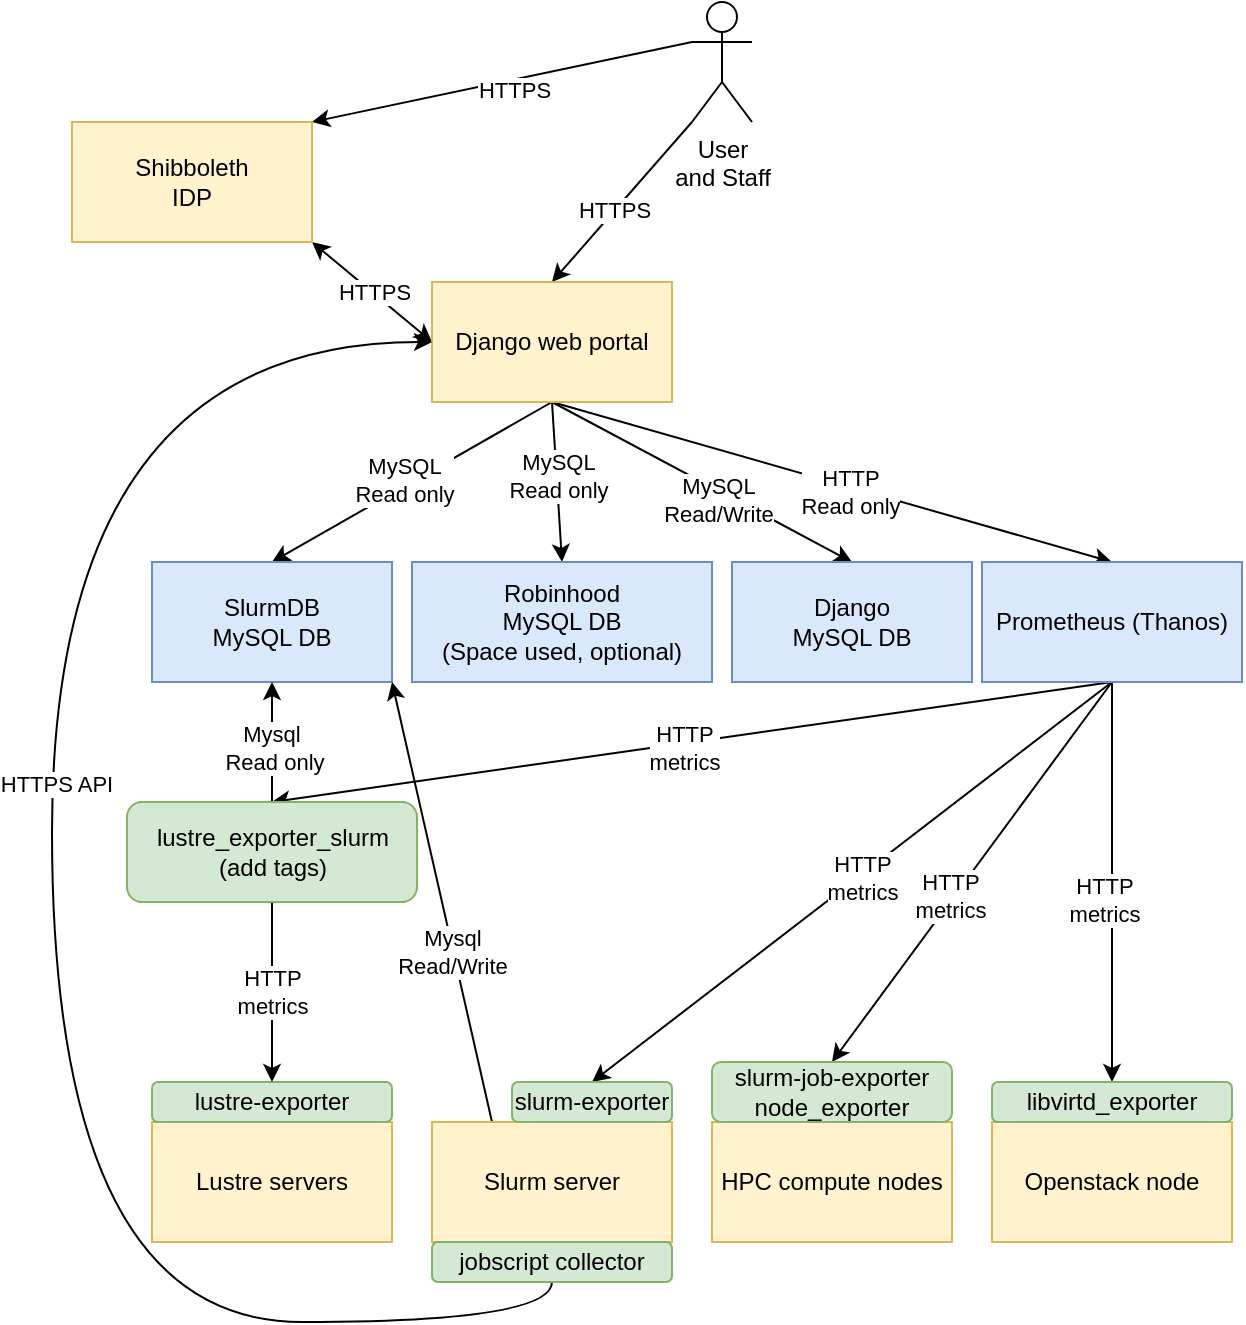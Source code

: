 <mxfile version="20.0.1" type="device"><diagram id="-NId3ZlMVCXg05aE63jT" name="Page-1"><mxGraphModel dx="1018" dy="690" grid="1" gridSize="10" guides="1" tooltips="1" connect="1" arrows="1" fold="1" page="1" pageScale="1" pageWidth="850" pageHeight="1100" math="0" shadow="0"><root><mxCell id="0"/><mxCell id="1" parent="0"/><mxCell id="UdgohoB4-5WOPksU1kA--21" style="edgeStyle=none;rounded=0;orthogonalLoop=1;jettySize=auto;html=1;exitX=0;exitY=0.333;exitDx=0;exitDy=0;exitPerimeter=0;entryX=1;entryY=0;entryDx=0;entryDy=0;" parent="1" source="UdgohoB4-5WOPksU1kA--1" target="UdgohoB4-5WOPksU1kA--19" edge="1"><mxGeometry relative="1" as="geometry"/></mxCell><mxCell id="UdgohoB4-5WOPksU1kA--24" value="HTTPS" style="edgeLabel;html=1;align=center;verticalAlign=middle;resizable=0;points=[];" parent="UdgohoB4-5WOPksU1kA--21" vertex="1" connectable="0"><mxGeometry x="-0.049" y="5" relative="1" as="geometry"><mxPoint as="offset"/></mxGeometry></mxCell><mxCell id="UdgohoB4-5WOPksU1kA--22" style="edgeStyle=none;rounded=0;orthogonalLoop=1;jettySize=auto;html=1;exitX=0;exitY=1;exitDx=0;exitDy=0;exitPerimeter=0;entryX=0.5;entryY=0;entryDx=0;entryDy=0;" parent="1" source="UdgohoB4-5WOPksU1kA--1" target="UdgohoB4-5WOPksU1kA--2" edge="1"><mxGeometry relative="1" as="geometry"/></mxCell><mxCell id="UdgohoB4-5WOPksU1kA--23" value="HTTPS" style="edgeLabel;html=1;align=center;verticalAlign=middle;resizable=0;points=[];" parent="UdgohoB4-5WOPksU1kA--22" vertex="1" connectable="0"><mxGeometry x="0.102" y="-1" relative="1" as="geometry"><mxPoint as="offset"/></mxGeometry></mxCell><mxCell id="UdgohoB4-5WOPksU1kA--1" value="User&lt;br&gt;and Staff" style="shape=umlActor;verticalLabelPosition=bottom;verticalAlign=top;html=1;outlineConnect=0;" parent="1" vertex="1"><mxGeometry x="350" y="60" width="30" height="60" as="geometry"/></mxCell><mxCell id="UdgohoB4-5WOPksU1kA--16" style="edgeStyle=none;rounded=0;orthogonalLoop=1;jettySize=auto;html=1;exitX=0.5;exitY=1;exitDx=0;exitDy=0;entryX=0.5;entryY=0;entryDx=0;entryDy=0;" parent="1" source="UdgohoB4-5WOPksU1kA--2" target="UdgohoB4-5WOPksU1kA--3" edge="1"><mxGeometry relative="1" as="geometry"/></mxCell><mxCell id="UdgohoB4-5WOPksU1kA--27" value="HTTP&lt;br&gt;Read only" style="edgeLabel;html=1;align=center;verticalAlign=middle;resizable=0;points=[];" parent="UdgohoB4-5WOPksU1kA--16" vertex="1" connectable="0"><mxGeometry x="0.067" y="-2" relative="1" as="geometry"><mxPoint as="offset"/></mxGeometry></mxCell><mxCell id="UdgohoB4-5WOPksU1kA--17" style="edgeStyle=none;rounded=0;orthogonalLoop=1;jettySize=auto;html=1;exitX=0.5;exitY=1;exitDx=0;exitDy=0;entryX=0.5;entryY=0;entryDx=0;entryDy=0;" parent="1" source="UdgohoB4-5WOPksU1kA--2" target="UdgohoB4-5WOPksU1kA--5" edge="1"><mxGeometry relative="1" as="geometry"/></mxCell><mxCell id="UdgohoB4-5WOPksU1kA--26" value="MySQL&lt;br&gt;Read only" style="edgeLabel;html=1;align=center;verticalAlign=middle;resizable=0;points=[];" parent="UdgohoB4-5WOPksU1kA--17" vertex="1" connectable="0"><mxGeometry x="0.043" y="-3" relative="1" as="geometry"><mxPoint as="offset"/></mxGeometry></mxCell><mxCell id="UdgohoB4-5WOPksU1kA--18" style="edgeStyle=none;rounded=0;orthogonalLoop=1;jettySize=auto;html=1;exitX=0.5;exitY=1;exitDx=0;exitDy=0;entryX=0.5;entryY=0;entryDx=0;entryDy=0;" parent="1" source="UdgohoB4-5WOPksU1kA--2" target="UdgohoB4-5WOPksU1kA--6" edge="1"><mxGeometry relative="1" as="geometry"/></mxCell><mxCell id="UdgohoB4-5WOPksU1kA--28" value="MySQL&lt;br&gt;Read only" style="edgeLabel;html=1;align=center;verticalAlign=middle;resizable=0;points=[];" parent="UdgohoB4-5WOPksU1kA--18" vertex="1" connectable="0"><mxGeometry x="-0.074" relative="1" as="geometry"><mxPoint as="offset"/></mxGeometry></mxCell><mxCell id="UdgohoB4-5WOPksU1kA--20" style="edgeStyle=none;rounded=0;orthogonalLoop=1;jettySize=auto;html=1;exitX=0;exitY=0.5;exitDx=0;exitDy=0;entryX=1;entryY=1;entryDx=0;entryDy=0;startArrow=classic;startFill=1;" parent="1" source="UdgohoB4-5WOPksU1kA--2" target="UdgohoB4-5WOPksU1kA--19" edge="1"><mxGeometry relative="1" as="geometry"/></mxCell><mxCell id="UdgohoB4-5WOPksU1kA--25" value="HTTPS" style="edgeLabel;html=1;align=center;verticalAlign=middle;resizable=0;points=[];" parent="UdgohoB4-5WOPksU1kA--20" vertex="1" connectable="0"><mxGeometry x="0.004" y="-1" relative="1" as="geometry"><mxPoint as="offset"/></mxGeometry></mxCell><mxCell id="UdgohoB4-5WOPksU1kA--34" style="edgeStyle=none;rounded=0;orthogonalLoop=1;jettySize=auto;html=1;exitX=0.5;exitY=1;exitDx=0;exitDy=0;entryX=0.5;entryY=0;entryDx=0;entryDy=0;startArrow=none;startFill=0;" parent="1" source="UdgohoB4-5WOPksU1kA--2" target="UdgohoB4-5WOPksU1kA--33" edge="1"><mxGeometry relative="1" as="geometry"/></mxCell><mxCell id="UdgohoB4-5WOPksU1kA--35" value="MySQL&lt;br&gt;Read/Write" style="edgeLabel;html=1;align=center;verticalAlign=middle;resizable=0;points=[];" parent="UdgohoB4-5WOPksU1kA--34" vertex="1" connectable="0"><mxGeometry x="0.132" y="-4" relative="1" as="geometry"><mxPoint as="offset"/></mxGeometry></mxCell><mxCell id="UdgohoB4-5WOPksU1kA--2" value="Django web portal" style="rounded=0;whiteSpace=wrap;html=1;fillColor=#fff2cc;strokeColor=#d6b656;" parent="1" vertex="1"><mxGeometry x="220" y="200" width="120" height="60" as="geometry"/></mxCell><mxCell id="UdgohoB4-5WOPksU1kA--12" style="rounded=0;orthogonalLoop=1;jettySize=auto;html=1;exitX=0.5;exitY=1;exitDx=0;exitDy=0;entryX=0.5;entryY=0;entryDx=0;entryDy=0;" parent="1" source="UdgohoB4-5WOPksU1kA--3" target="UdgohoB4-5WOPksU1kA--11" edge="1"><mxGeometry relative="1" as="geometry"/></mxCell><mxCell id="UdgohoB4-5WOPksU1kA--31" value="HTTP&lt;br&gt;metrics" style="edgeLabel;html=1;align=center;verticalAlign=middle;resizable=0;points=[];" parent="UdgohoB4-5WOPksU1kA--12" vertex="1" connectable="0"><mxGeometry x="0.022" y="2" relative="1" as="geometry"><mxPoint as="offset"/></mxGeometry></mxCell><mxCell id="UdgohoB4-5WOPksU1kA--15" style="edgeStyle=none;rounded=0;orthogonalLoop=1;jettySize=auto;html=1;exitX=0.5;exitY=1;exitDx=0;exitDy=0;entryX=0.5;entryY=0;entryDx=0;entryDy=0;" parent="1" source="UdgohoB4-5WOPksU1kA--3" target="UdgohoB4-5WOPksU1kA--10" edge="1"><mxGeometry relative="1" as="geometry"/></mxCell><mxCell id="93JVZMG9jSuaepGHWJ27-15" value="HTTP&lt;br&gt;metrics" style="edgeLabel;html=1;align=center;verticalAlign=middle;resizable=0;points=[];" vertex="1" connectable="0" parent="UdgohoB4-5WOPksU1kA--15"><mxGeometry x="0.134" y="-2" relative="1" as="geometry"><mxPoint as="offset"/></mxGeometry></mxCell><mxCell id="93JVZMG9jSuaepGHWJ27-3" style="rounded=0;orthogonalLoop=1;jettySize=auto;html=1;exitX=0.5;exitY=1;exitDx=0;exitDy=0;entryX=0.5;entryY=0;entryDx=0;entryDy=0;" edge="1" parent="1" source="UdgohoB4-5WOPksU1kA--3" target="93JVZMG9jSuaepGHWJ27-2"><mxGeometry relative="1" as="geometry"/></mxCell><mxCell id="93JVZMG9jSuaepGHWJ27-4" value="HTTP&lt;br&gt;metrics" style="edgeLabel;html=1;align=center;verticalAlign=middle;resizable=0;points=[];" vertex="1" connectable="0" parent="93JVZMG9jSuaepGHWJ27-3"><mxGeometry x="0.09" y="-4" relative="1" as="geometry"><mxPoint as="offset"/></mxGeometry></mxCell><mxCell id="93JVZMG9jSuaepGHWJ27-10" style="rounded=0;orthogonalLoop=1;jettySize=auto;html=1;exitX=0.5;exitY=1;exitDx=0;exitDy=0;entryX=0.5;entryY=0;entryDx=0;entryDy=0;startArrow=none;startFill=0;endArrow=classic;endFill=1;" edge="1" parent="1" source="UdgohoB4-5WOPksU1kA--3" target="93JVZMG9jSuaepGHWJ27-8"><mxGeometry relative="1" as="geometry"/></mxCell><mxCell id="93JVZMG9jSuaepGHWJ27-14" value="HTTP&lt;br&gt;metrics" style="edgeLabel;html=1;align=center;verticalAlign=middle;resizable=0;points=[];" vertex="1" connectable="0" parent="93JVZMG9jSuaepGHWJ27-10"><mxGeometry x="-0.032" y="1" relative="1" as="geometry"><mxPoint as="offset"/></mxGeometry></mxCell><mxCell id="UdgohoB4-5WOPksU1kA--3" value="Prometheus (Thanos)" style="rounded=0;whiteSpace=wrap;html=1;fillColor=#dae8fc;strokeColor=#6c8ebf;" parent="1" vertex="1"><mxGeometry x="495" y="340" width="130" height="60" as="geometry"/></mxCell><mxCell id="UdgohoB4-5WOPksU1kA--5" value="SlurmDB&lt;br&gt;MySQL DB" style="rounded=0;whiteSpace=wrap;html=1;fillColor=#dae8fc;strokeColor=#6c8ebf;" parent="1" vertex="1"><mxGeometry x="80" y="340" width="120" height="60" as="geometry"/></mxCell><mxCell id="UdgohoB4-5WOPksU1kA--6" value="Robinhood&lt;br&gt;MySQL DB&lt;br&gt;(Space used, optional)" style="rounded=0;whiteSpace=wrap;html=1;fillColor=#dae8fc;strokeColor=#6c8ebf;" parent="1" vertex="1"><mxGeometry x="210" y="340" width="150" height="60" as="geometry"/></mxCell><mxCell id="UdgohoB4-5WOPksU1kA--7" value="Lustre servers" style="rounded=0;whiteSpace=wrap;html=1;fillColor=#fff2cc;strokeColor=#d6b656;" parent="1" vertex="1"><mxGeometry x="80" y="620" width="120" height="60" as="geometry"/></mxCell><mxCell id="UdgohoB4-5WOPksU1kA--8" value="lustre-exporter" style="rounded=1;whiteSpace=wrap;html=1;fillColor=#d5e8d4;strokeColor=#82b366;" parent="1" vertex="1"><mxGeometry x="80" y="600" width="120" height="20" as="geometry"/></mxCell><mxCell id="UdgohoB4-5WOPksU1kA--9" value="HPC compute nodes" style="rounded=0;whiteSpace=wrap;html=1;fillColor=#fff2cc;strokeColor=#d6b656;" parent="1" vertex="1"><mxGeometry x="360" y="620" width="120" height="60" as="geometry"/></mxCell><mxCell id="UdgohoB4-5WOPksU1kA--10" value="slurm-job-exporter&lt;br&gt;node_exporter" style="rounded=1;whiteSpace=wrap;html=1;fillColor=#d5e8d4;strokeColor=#82b366;" parent="1" vertex="1"><mxGeometry x="360" y="590" width="120" height="30" as="geometry"/></mxCell><mxCell id="UdgohoB4-5WOPksU1kA--13" style="rounded=0;orthogonalLoop=1;jettySize=auto;html=1;exitX=0.5;exitY=1;exitDx=0;exitDy=0;entryX=0.5;entryY=0;entryDx=0;entryDy=0;" parent="1" source="UdgohoB4-5WOPksU1kA--11" target="UdgohoB4-5WOPksU1kA--8" edge="1"><mxGeometry relative="1" as="geometry"/></mxCell><mxCell id="UdgohoB4-5WOPksU1kA--30" value="HTTP&lt;br&gt;metrics" style="edgeLabel;html=1;align=center;verticalAlign=middle;resizable=0;points=[];" parent="UdgohoB4-5WOPksU1kA--13" vertex="1" connectable="0"><mxGeometry x="0.044" y="-1" relative="1" as="geometry"><mxPoint x="1" y="-2" as="offset"/></mxGeometry></mxCell><mxCell id="UdgohoB4-5WOPksU1kA--14" style="rounded=0;orthogonalLoop=1;jettySize=auto;html=1;exitX=0.5;exitY=0;exitDx=0;exitDy=0;entryX=0.5;entryY=1;entryDx=0;entryDy=0;" parent="1" source="UdgohoB4-5WOPksU1kA--11" target="UdgohoB4-5WOPksU1kA--5" edge="1"><mxGeometry relative="1" as="geometry"/></mxCell><mxCell id="93JVZMG9jSuaepGHWJ27-13" value="Mysql&amp;nbsp;&lt;br&gt;Read only" style="edgeLabel;html=1;align=center;verticalAlign=middle;resizable=0;points=[];" vertex="1" connectable="0" parent="UdgohoB4-5WOPksU1kA--14"><mxGeometry x="-0.1" y="-1" relative="1" as="geometry"><mxPoint as="offset"/></mxGeometry></mxCell><mxCell id="UdgohoB4-5WOPksU1kA--11" value="lustre_exporter_slurm&lt;br&gt;(add tags)" style="rounded=1;whiteSpace=wrap;html=1;fillColor=#d5e8d4;strokeColor=#82b366;" parent="1" vertex="1"><mxGeometry x="67.5" y="460" width="145" height="50" as="geometry"/></mxCell><mxCell id="UdgohoB4-5WOPksU1kA--19" value="Shibboleth&lt;br&gt;IDP" style="rounded=0;whiteSpace=wrap;html=1;fillColor=#fff2cc;strokeColor=#d6b656;" parent="1" vertex="1"><mxGeometry x="40" y="120" width="120" height="60" as="geometry"/></mxCell><mxCell id="UdgohoB4-5WOPksU1kA--33" value="Django&lt;br&gt;MySQL DB" style="rounded=0;whiteSpace=wrap;html=1;fillColor=#dae8fc;strokeColor=#6c8ebf;" parent="1" vertex="1"><mxGeometry x="370" y="340" width="120" height="60" as="geometry"/></mxCell><mxCell id="93JVZMG9jSuaepGHWJ27-1" value="Openstack node" style="rounded=0;whiteSpace=wrap;html=1;fillColor=#fff2cc;strokeColor=#d6b656;" vertex="1" parent="1"><mxGeometry x="500" y="620" width="120" height="60" as="geometry"/></mxCell><mxCell id="93JVZMG9jSuaepGHWJ27-2" value="libvirtd_exporter" style="rounded=1;whiteSpace=wrap;html=1;fillColor=#d5e8d4;strokeColor=#82b366;" vertex="1" parent="1"><mxGeometry x="500" y="600" width="120" height="20" as="geometry"/></mxCell><mxCell id="93JVZMG9jSuaepGHWJ27-11" style="edgeStyle=none;rounded=0;orthogonalLoop=1;jettySize=auto;html=1;exitX=0.25;exitY=0;exitDx=0;exitDy=0;entryX=1;entryY=1;entryDx=0;entryDy=0;startArrow=none;startFill=0;endArrow=classic;endFill=1;" edge="1" parent="1" source="93JVZMG9jSuaepGHWJ27-7" target="UdgohoB4-5WOPksU1kA--5"><mxGeometry relative="1" as="geometry"/></mxCell><mxCell id="93JVZMG9jSuaepGHWJ27-12" value="Mysql&lt;br&gt;Read/Write" style="edgeLabel;html=1;align=center;verticalAlign=middle;resizable=0;points=[];" vertex="1" connectable="0" parent="93JVZMG9jSuaepGHWJ27-11"><mxGeometry x="-0.226" y="1" relative="1" as="geometry"><mxPoint as="offset"/></mxGeometry></mxCell><mxCell id="93JVZMG9jSuaepGHWJ27-7" value="Slurm server" style="rounded=0;whiteSpace=wrap;html=1;fillColor=#fff2cc;strokeColor=#d6b656;" vertex="1" parent="1"><mxGeometry x="220" y="620" width="120" height="60" as="geometry"/></mxCell><mxCell id="93JVZMG9jSuaepGHWJ27-8" value="slurm-exporter" style="rounded=1;whiteSpace=wrap;html=1;fillColor=#d5e8d4;strokeColor=#82b366;" vertex="1" parent="1"><mxGeometry x="260" y="600" width="80" height="20" as="geometry"/></mxCell><mxCell id="93JVZMG9jSuaepGHWJ27-17" style="edgeStyle=orthogonalEdgeStyle;rounded=0;orthogonalLoop=1;jettySize=auto;html=1;exitX=0.5;exitY=1;exitDx=0;exitDy=0;entryX=0;entryY=0.5;entryDx=0;entryDy=0;startArrow=none;startFill=0;endArrow=classic;endFill=1;curved=1;" edge="1" parent="1" source="93JVZMG9jSuaepGHWJ27-16" target="UdgohoB4-5WOPksU1kA--2"><mxGeometry relative="1" as="geometry"><Array as="points"><mxPoint x="280" y="720"/><mxPoint x="30" y="720"/><mxPoint x="30" y="230"/></Array></mxGeometry></mxCell><mxCell id="93JVZMG9jSuaepGHWJ27-18" value="HTTPS API" style="edgeLabel;html=1;align=center;verticalAlign=middle;resizable=0;points=[];" vertex="1" connectable="0" parent="93JVZMG9jSuaepGHWJ27-17"><mxGeometry x="0.136" y="-2" relative="1" as="geometry"><mxPoint as="offset"/></mxGeometry></mxCell><mxCell id="93JVZMG9jSuaepGHWJ27-16" value="jobscript collector" style="rounded=1;whiteSpace=wrap;html=1;fillColor=#d5e8d4;strokeColor=#82b366;" vertex="1" parent="1"><mxGeometry x="220" y="680" width="120" height="20" as="geometry"/></mxCell></root></mxGraphModel></diagram></mxfile>